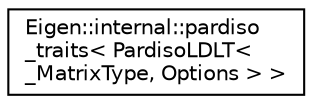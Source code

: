 digraph "Graphical Class Hierarchy"
{
  edge [fontname="Helvetica",fontsize="10",labelfontname="Helvetica",labelfontsize="10"];
  node [fontname="Helvetica",fontsize="10",shape=record];
  rankdir="LR";
  Node1 [label="Eigen::internal::pardiso\l_traits\< PardisoLDLT\< \l_MatrixType, Options \> \>",height=0.2,width=0.4,color="black", fillcolor="white", style="filled",URL="$struct_eigen_1_1internal_1_1pardiso__traits_3_01_pardiso_l_d_l_t_3_01___matrix_type_00_01_options_01_4_01_4.html"];
}
